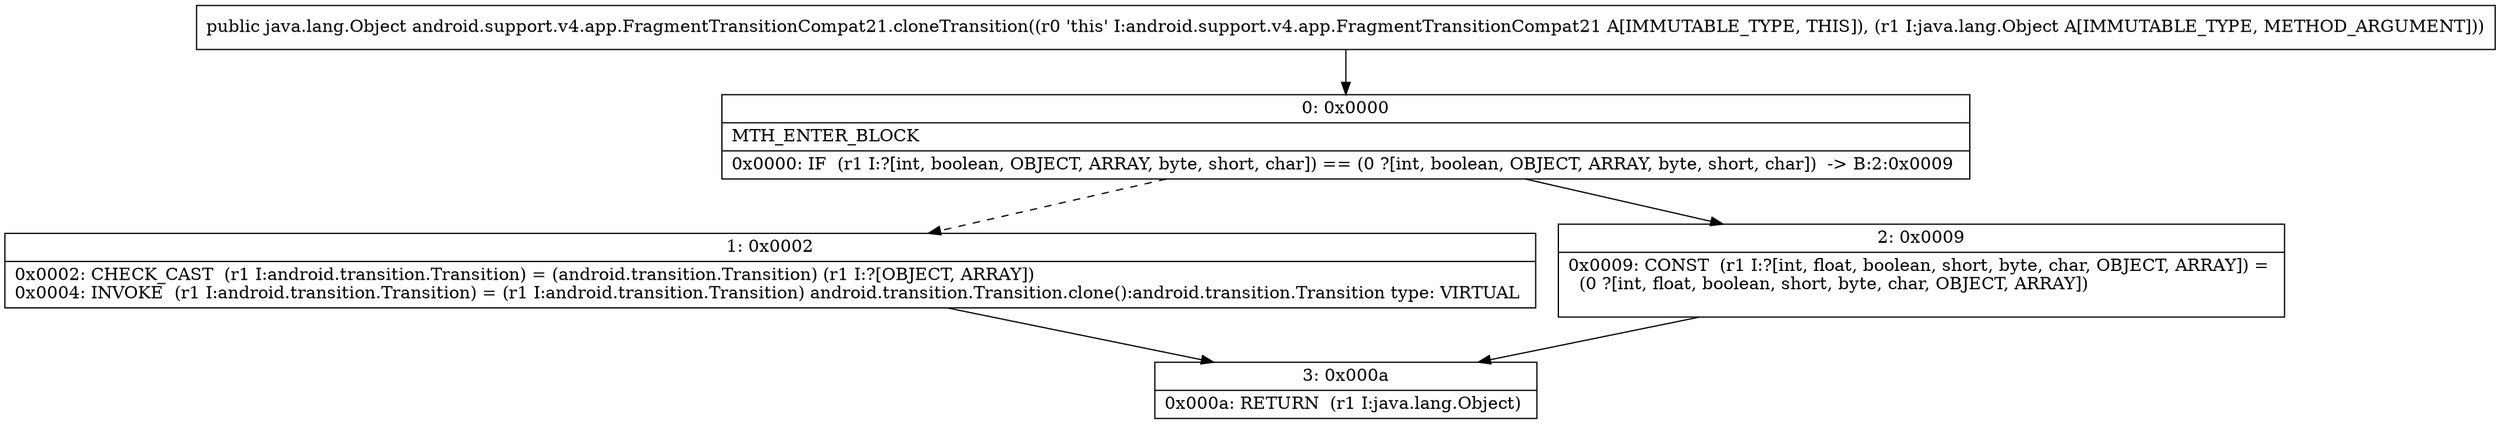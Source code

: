 digraph "CFG forandroid.support.v4.app.FragmentTransitionCompat21.cloneTransition(Ljava\/lang\/Object;)Ljava\/lang\/Object;" {
Node_0 [shape=record,label="{0\:\ 0x0000|MTH_ENTER_BLOCK\l|0x0000: IF  (r1 I:?[int, boolean, OBJECT, ARRAY, byte, short, char]) == (0 ?[int, boolean, OBJECT, ARRAY, byte, short, char])  \-\> B:2:0x0009 \l}"];
Node_1 [shape=record,label="{1\:\ 0x0002|0x0002: CHECK_CAST  (r1 I:android.transition.Transition) = (android.transition.Transition) (r1 I:?[OBJECT, ARRAY]) \l0x0004: INVOKE  (r1 I:android.transition.Transition) = (r1 I:android.transition.Transition) android.transition.Transition.clone():android.transition.Transition type: VIRTUAL \l}"];
Node_2 [shape=record,label="{2\:\ 0x0009|0x0009: CONST  (r1 I:?[int, float, boolean, short, byte, char, OBJECT, ARRAY]) = \l  (0 ?[int, float, boolean, short, byte, char, OBJECT, ARRAY])\l \l}"];
Node_3 [shape=record,label="{3\:\ 0x000a|0x000a: RETURN  (r1 I:java.lang.Object) \l}"];
MethodNode[shape=record,label="{public java.lang.Object android.support.v4.app.FragmentTransitionCompat21.cloneTransition((r0 'this' I:android.support.v4.app.FragmentTransitionCompat21 A[IMMUTABLE_TYPE, THIS]), (r1 I:java.lang.Object A[IMMUTABLE_TYPE, METHOD_ARGUMENT])) }"];
MethodNode -> Node_0;
Node_0 -> Node_1[style=dashed];
Node_0 -> Node_2;
Node_1 -> Node_3;
Node_2 -> Node_3;
}

